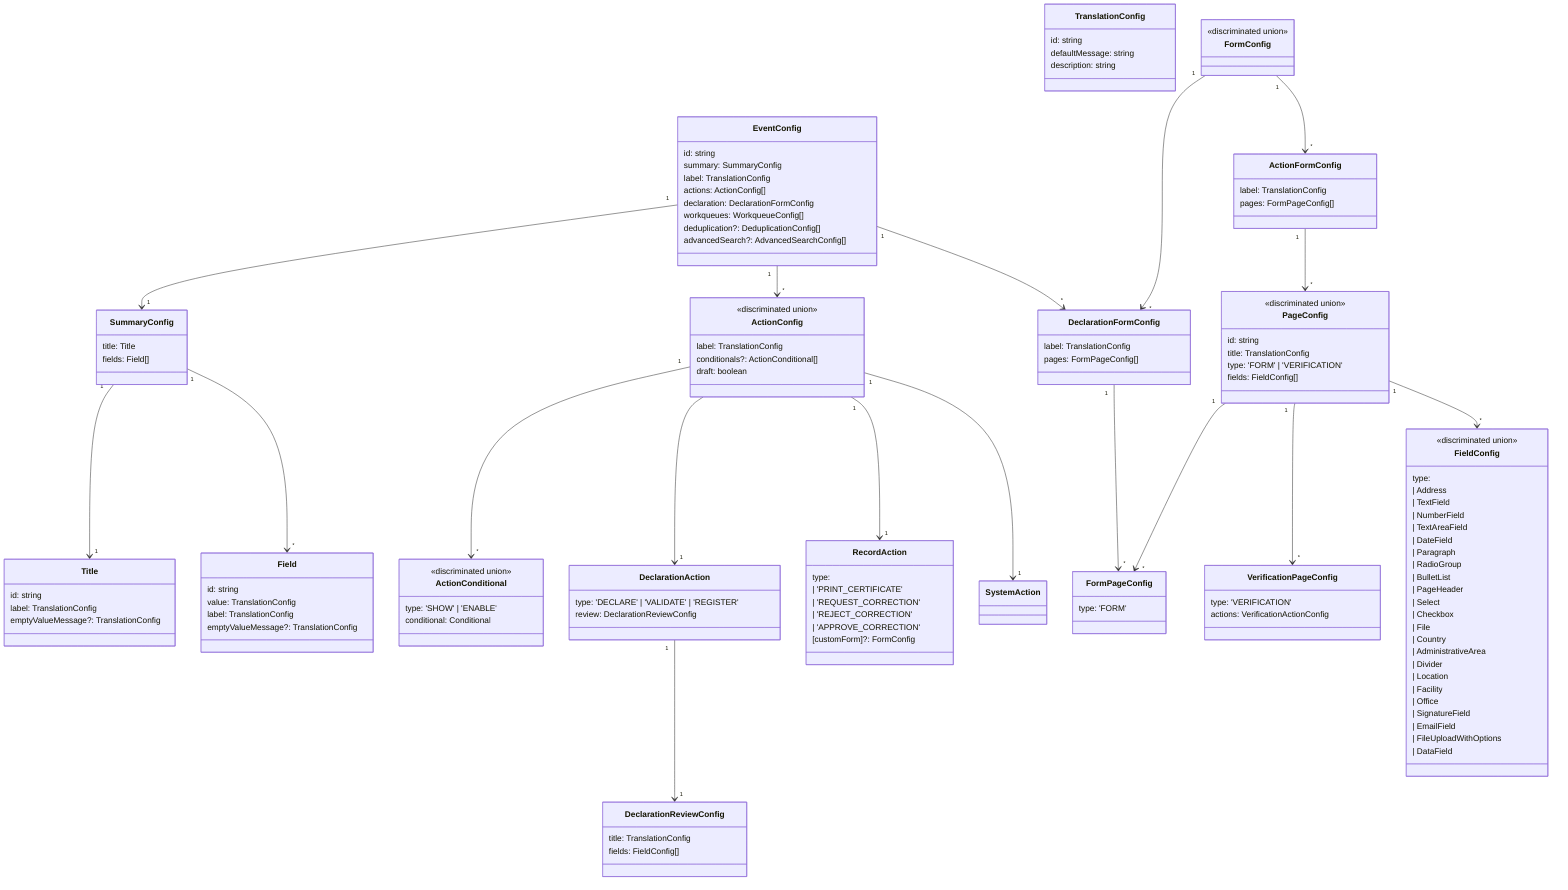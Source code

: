 classDiagram
    class EventConfig {
        id: string
        summary: SummaryConfig
        label: TranslationConfig
        actions: ActionConfig[]
        declaration: DeclarationFormConfig
        workqueues: WorkqueueConfig[]
        deduplication?: DeduplicationConfig[]
        advancedSearch?: AdvancedSearchConfig[]
    }

    class SummaryConfig {
        title: Title
        fields: Field[]
    }

    class Title {
        id: string
        label: TranslationConfig
        emptyValueMessage?: TranslationConfig
    }

    class Field {
        id: string
        value: TranslationConfig
        label: TranslationConfig
        emptyValueMessage?: TranslationConfig
    }

    class TranslationConfig {
        id: string
        defaultMessage: string
        description: string
    }

    class ActionConfig {
        label: TranslationConfig
        conditionals?: ActionConditional[]
        draft: boolean
        <<discriminated union>>
    }

    class DeclarationFormConfig {
        label: TranslationConfig
        pages: FormPageConfig[]
    }

    class ActionFormConfig {
        label: TranslationConfig
        pages: FormPageConfig[]
    }

    class ActionConditional {
        type: 'SHOW' | 'ENABLE'
        conditional: Conditional
        <<discriminated union>>
    }

    class FormConfig {
        <<discriminated union>>
    }


    class PageConfig {
        id: string
        title: TranslationConfig
        type: 'FORM' | 'VERIFICATION'
        fields: FieldConfig[]
        <<discriminated union>>
    }

    class FormPageConfig {
        type: 'FORM'
    }

    class VerificationPageConfig {
        type: 'VERIFICATION'
        actions: VerificationActionConfig

    }

    class DeclarationReviewConfig {
        title: TranslationConfig
        fields: FieldConfig[]
    }

    class FieldConfig {
        type:
            | Address
            | TextField
            | NumberField
            | TextAreaField
            | DateField
            | Paragraph
            | RadioGroup
            | BulletList
            | PageHeader
            | Select
            | Checkbox
            | File
            | Country
            | AdministrativeArea
            | Divider
            | Location
            | Facility
            | Office
            | SignatureField
            | EmailField
            | FileUploadWithOptions
            | DataField
        <<discriminated union>>
    }

class DeclarationAction {
    type: 'DECLARE' | 'VALIDATE' | 'REGISTER'
    review: DeclarationReviewConfig
}

class RecordAction {
    type:
    | 'PRINT_CERTIFICATE'
    | 'REQUEST_CORRECTION'
    | 'REJECT_CORRECTION'
    | 'APPROVE_CORRECTION'
    [customForm]?: FormConfig
}

    EventConfig "1" --> "1" SummaryConfig
    EventConfig "1" --> "*" ActionConfig
    EventConfig "1" --> "*" DeclarationFormConfig


    SummaryConfig "1" --> "1" Title
    SummaryConfig "1" --> "*" Field

    ActionConfig "1" --> "*" ActionConditional

    ActionConfig "1" --> "1" DeclarationAction
    DeclarationAction "1" --> "1" DeclarationReviewConfig
    ActionConfig "1" --> "1" RecordAction
    ActionConfig "1" --> "1" SystemAction


    FormConfig "1" --> "*" DeclarationFormConfig
    FormConfig "1" --> "*" ActionFormConfig
    PageConfig "1" --> "*" FormPageConfig
    PageConfig "1" --> "*" VerificationPageConfig

    DeclarationFormConfig "1" --> "*" FormPageConfig
    ActionFormConfig "1" --> "*" PageConfig


    PageConfig "1" --> "*" FieldConfig